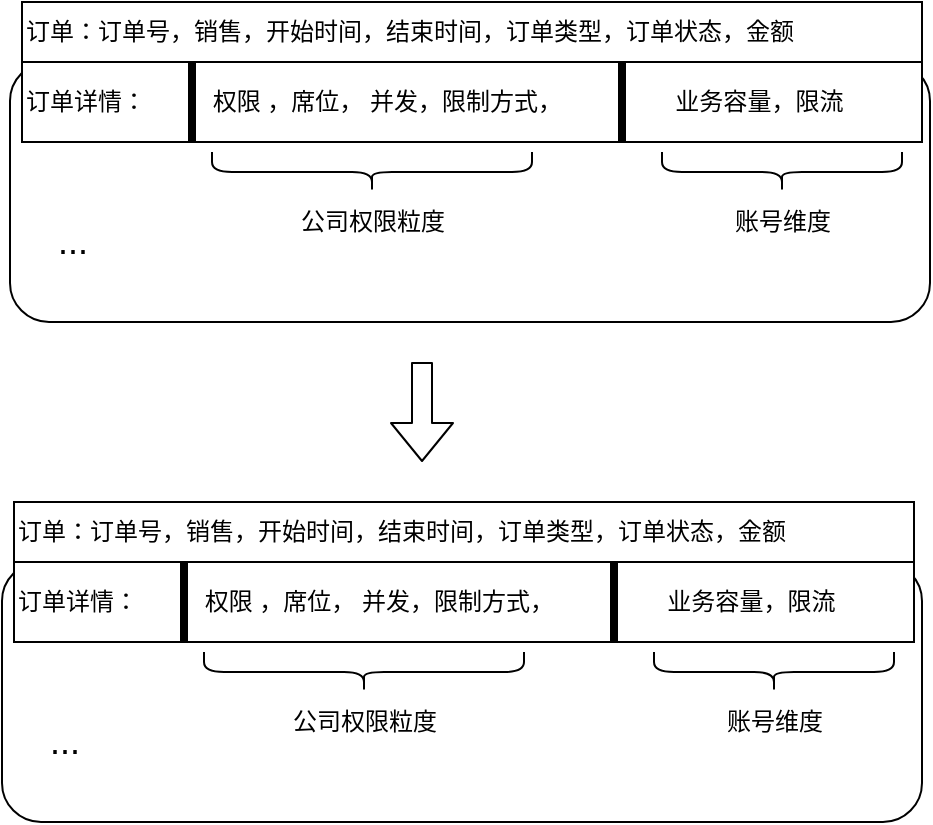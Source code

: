 <mxfile version="14.9.3" type="github">
  <diagram id="jyKsRtJLC4dHZMQDDO31" name="Page-1">
    <mxGraphModel dx="1186" dy="773" grid="1" gridSize="10" guides="1" tooltips="1" connect="1" arrows="1" fold="1" page="1" pageScale="1" pageWidth="827" pageHeight="1169" math="0" shadow="0">
      <root>
        <mxCell id="0" />
        <mxCell id="1" parent="0" />
        <mxCell id="y9kGSjvzgU_5oGfIcrcd-1" value="" style="rounded=1;whiteSpace=wrap;html=1;" vertex="1" parent="1">
          <mxGeometry x="184" y="280" width="460" height="130" as="geometry" />
        </mxCell>
        <mxCell id="y9kGSjvzgU_5oGfIcrcd-2" value="订单：订单号，销售，开始时间，结束时间，订单类型，订单状态，金额" style="rounded=0;whiteSpace=wrap;html=1;align=left;" vertex="1" parent="1">
          <mxGeometry x="190" y="250" width="450" height="30" as="geometry" />
        </mxCell>
        <mxCell id="y9kGSjvzgU_5oGfIcrcd-3" value="订单详情：&amp;nbsp; &amp;nbsp; &amp;nbsp; &amp;nbsp; &amp;nbsp; 权限 ，席位， 并发，限制方式，&amp;nbsp; &amp;nbsp; &amp;nbsp; &amp;nbsp; &amp;nbsp; &amp;nbsp; &amp;nbsp; &amp;nbsp; &amp;nbsp;业务容量，限流" style="rounded=0;whiteSpace=wrap;html=1;align=left;" vertex="1" parent="1">
          <mxGeometry x="190" y="280" width="450" height="40" as="geometry" />
        </mxCell>
        <mxCell id="y9kGSjvzgU_5oGfIcrcd-4" value="" style="shape=curlyBracket;whiteSpace=wrap;html=1;rounded=1;rotation=-90;" vertex="1" parent="1">
          <mxGeometry x="355" y="255" width="20" height="160" as="geometry" />
        </mxCell>
        <mxCell id="y9kGSjvzgU_5oGfIcrcd-5" value="&lt;font style=&quot;font-size: 18px&quot;&gt;...&lt;/font&gt;" style="text;html=1;align=center;verticalAlign=middle;resizable=0;points=[];autosize=1;strokeColor=none;" vertex="1" parent="1">
          <mxGeometry x="200" y="360" width="30" height="20" as="geometry" />
        </mxCell>
        <mxCell id="y9kGSjvzgU_5oGfIcrcd-6" value="公司权限粒度" style="text;html=1;align=center;verticalAlign=middle;resizable=0;points=[];autosize=1;strokeColor=none;" vertex="1" parent="1">
          <mxGeometry x="320" y="350" width="90" height="20" as="geometry" />
        </mxCell>
        <mxCell id="y9kGSjvzgU_5oGfIcrcd-7" value="" style="shape=curlyBracket;whiteSpace=wrap;html=1;rounded=1;rotation=-90;" vertex="1" parent="1">
          <mxGeometry x="560" y="275" width="20" height="120" as="geometry" />
        </mxCell>
        <mxCell id="y9kGSjvzgU_5oGfIcrcd-8" value="账号维度" style="text;html=1;align=center;verticalAlign=middle;resizable=0;points=[];autosize=1;strokeColor=none;" vertex="1" parent="1">
          <mxGeometry x="540" y="350" width="60" height="20" as="geometry" />
        </mxCell>
        <mxCell id="y9kGSjvzgU_5oGfIcrcd-9" value="" style="line;strokeWidth=4;html=1;perimeter=backbonePerimeter;points=[];outlineConnect=0;rotation=90;" vertex="1" parent="1">
          <mxGeometry x="255" y="295" width="40" height="10" as="geometry" />
        </mxCell>
        <mxCell id="y9kGSjvzgU_5oGfIcrcd-10" value="" style="line;strokeWidth=4;html=1;perimeter=backbonePerimeter;points=[];outlineConnect=0;rotation=90;" vertex="1" parent="1">
          <mxGeometry x="470" y="295" width="40" height="10" as="geometry" />
        </mxCell>
        <mxCell id="y9kGSjvzgU_5oGfIcrcd-11" value="" style="shape=flexArrow;endArrow=classic;html=1;" edge="1" parent="1">
          <mxGeometry width="50" height="50" relative="1" as="geometry">
            <mxPoint x="390" y="430" as="sourcePoint" />
            <mxPoint x="390" y="480" as="targetPoint" />
          </mxGeometry>
        </mxCell>
        <mxCell id="y9kGSjvzgU_5oGfIcrcd-12" value="" style="rounded=1;whiteSpace=wrap;html=1;" vertex="1" parent="1">
          <mxGeometry x="180" y="530" width="460" height="130" as="geometry" />
        </mxCell>
        <mxCell id="y9kGSjvzgU_5oGfIcrcd-13" value="订单：订单号，销售，开始时间，结束时间，订单类型，订单状态，金额" style="rounded=0;whiteSpace=wrap;html=1;align=left;" vertex="1" parent="1">
          <mxGeometry x="186" y="500" width="450" height="30" as="geometry" />
        </mxCell>
        <mxCell id="y9kGSjvzgU_5oGfIcrcd-14" value="订单详情：&amp;nbsp; &amp;nbsp; &amp;nbsp; &amp;nbsp; &amp;nbsp; 权限 ，席位， 并发，限制方式，&amp;nbsp; &amp;nbsp; &amp;nbsp; &amp;nbsp; &amp;nbsp; &amp;nbsp; &amp;nbsp; &amp;nbsp; &amp;nbsp;业务容量，限流" style="rounded=0;whiteSpace=wrap;html=1;align=left;" vertex="1" parent="1">
          <mxGeometry x="186" y="530" width="450" height="40" as="geometry" />
        </mxCell>
        <mxCell id="y9kGSjvzgU_5oGfIcrcd-15" value="" style="shape=curlyBracket;whiteSpace=wrap;html=1;rounded=1;rotation=-90;" vertex="1" parent="1">
          <mxGeometry x="351" y="505" width="20" height="160" as="geometry" />
        </mxCell>
        <mxCell id="y9kGSjvzgU_5oGfIcrcd-16" value="&lt;font style=&quot;font-size: 18px&quot;&gt;...&lt;/font&gt;" style="text;html=1;align=center;verticalAlign=middle;resizable=0;points=[];autosize=1;strokeColor=none;" vertex="1" parent="1">
          <mxGeometry x="196" y="610" width="30" height="20" as="geometry" />
        </mxCell>
        <mxCell id="y9kGSjvzgU_5oGfIcrcd-17" value="公司权限粒度" style="text;html=1;align=center;verticalAlign=middle;resizable=0;points=[];autosize=1;strokeColor=none;" vertex="1" parent="1">
          <mxGeometry x="316" y="600" width="90" height="20" as="geometry" />
        </mxCell>
        <mxCell id="y9kGSjvzgU_5oGfIcrcd-18" value="" style="shape=curlyBracket;whiteSpace=wrap;html=1;rounded=1;rotation=-90;" vertex="1" parent="1">
          <mxGeometry x="556" y="525" width="20" height="120" as="geometry" />
        </mxCell>
        <mxCell id="y9kGSjvzgU_5oGfIcrcd-19" value="账号维度" style="text;html=1;align=center;verticalAlign=middle;resizable=0;points=[];autosize=1;strokeColor=none;" vertex="1" parent="1">
          <mxGeometry x="536" y="600" width="60" height="20" as="geometry" />
        </mxCell>
        <mxCell id="y9kGSjvzgU_5oGfIcrcd-20" value="" style="line;strokeWidth=4;html=1;perimeter=backbonePerimeter;points=[];outlineConnect=0;rotation=90;" vertex="1" parent="1">
          <mxGeometry x="251" y="545" width="40" height="10" as="geometry" />
        </mxCell>
        <mxCell id="y9kGSjvzgU_5oGfIcrcd-21" value="" style="line;strokeWidth=4;html=1;perimeter=backbonePerimeter;points=[];outlineConnect=0;rotation=90;" vertex="1" parent="1">
          <mxGeometry x="466" y="545" width="40" height="10" as="geometry" />
        </mxCell>
      </root>
    </mxGraphModel>
  </diagram>
</mxfile>
